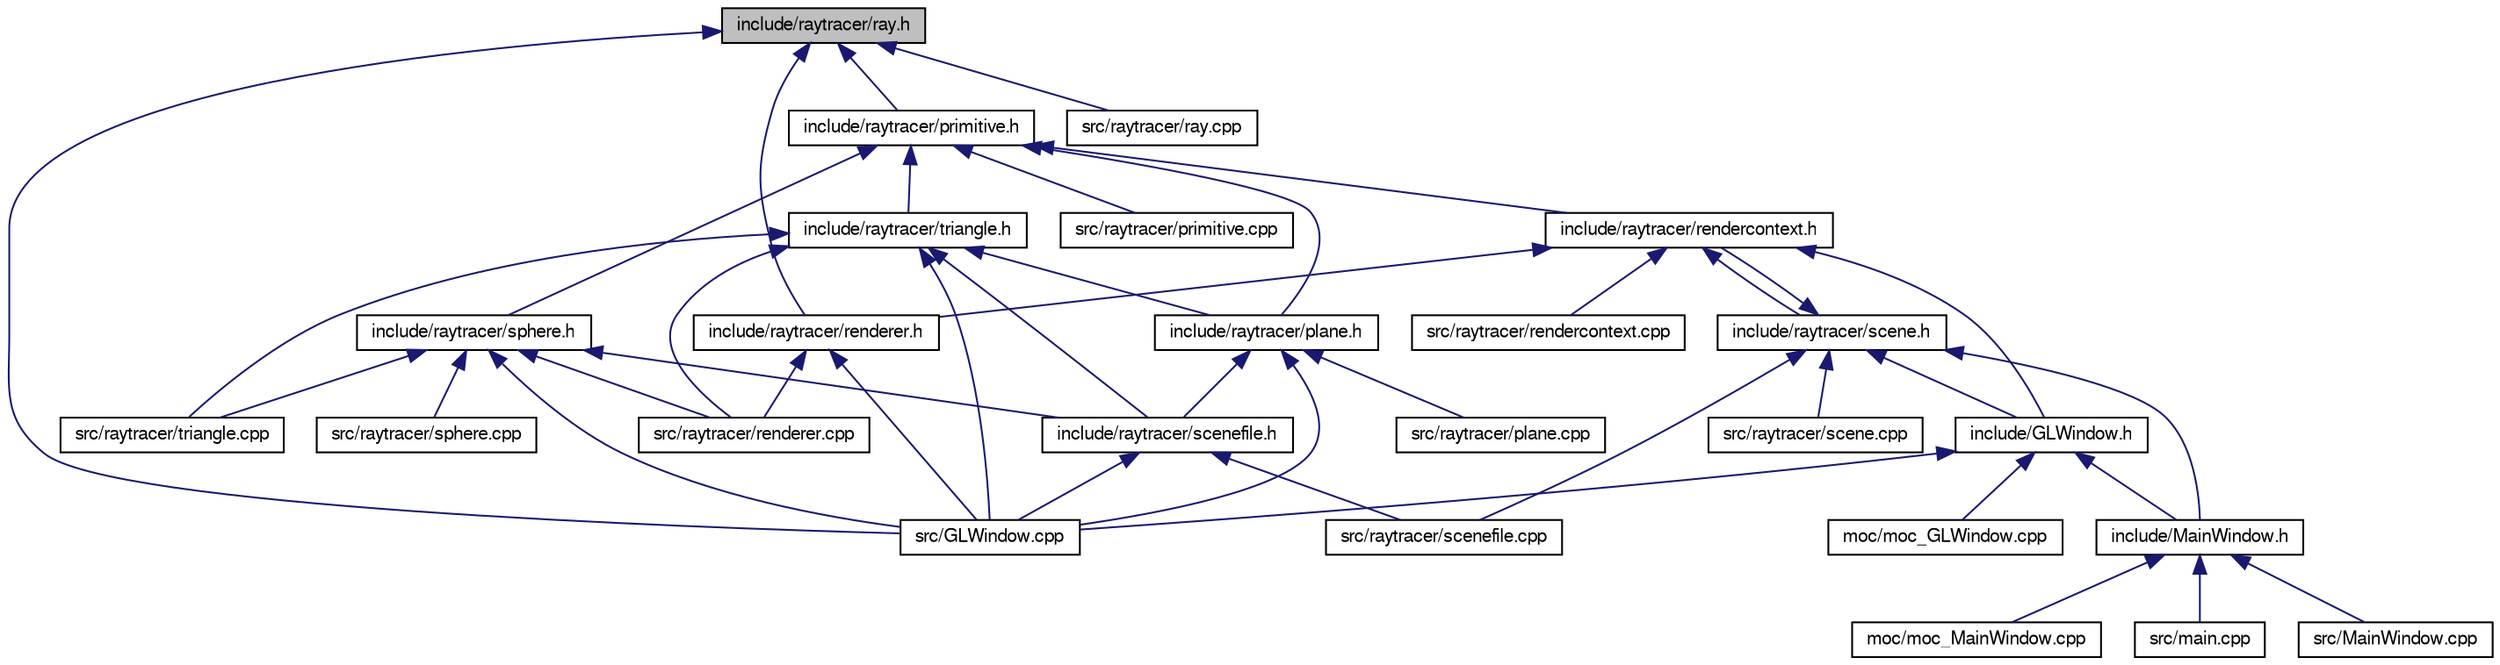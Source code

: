 digraph "include/raytracer/ray.h"
{
  edge [fontname="FreeSans",fontsize="10",labelfontname="FreeSans",labelfontsize="10"];
  node [fontname="FreeSans",fontsize="10",shape=record];
  Node1 [label="include/raytracer/ray.h",height=0.2,width=0.4,color="black", fillcolor="grey75", style="filled", fontcolor="black"];
  Node1 -> Node2 [dir="back",color="midnightblue",fontsize="10",style="solid",fontname="FreeSans"];
  Node2 [label="include/raytracer/primitive.h",height=0.2,width=0.4,color="black", fillcolor="white", style="filled",URL="$primitive_8h.html"];
  Node2 -> Node3 [dir="back",color="midnightblue",fontsize="10",style="solid",fontname="FreeSans"];
  Node3 [label="include/raytracer/rendercontext.h",height=0.2,width=0.4,color="black", fillcolor="white", style="filled",URL="$rendercontext_8h.html"];
  Node3 -> Node4 [dir="back",color="midnightblue",fontsize="10",style="solid",fontname="FreeSans"];
  Node4 [label="include/raytracer/scene.h",height=0.2,width=0.4,color="black", fillcolor="white", style="filled",URL="$scene_8h.html"];
  Node4 -> Node5 [dir="back",color="midnightblue",fontsize="10",style="solid",fontname="FreeSans"];
  Node5 [label="include/GLWindow.h",height=0.2,width=0.4,color="black", fillcolor="white", style="filled",URL="$GLWindow_8h.html",tooltip="a basic Qt GL window class for ngl demos "];
  Node5 -> Node6 [dir="back",color="midnightblue",fontsize="10",style="solid",fontname="FreeSans"];
  Node6 [label="include/MainWindow.h",height=0.2,width=0.4,color="black", fillcolor="white", style="filled",URL="$MainWindow_8h.html",tooltip="The main class for our UI window. "];
  Node6 -> Node7 [dir="back",color="midnightblue",fontsize="10",style="solid",fontname="FreeSans"];
  Node7 [label="moc/moc_MainWindow.cpp",height=0.2,width=0.4,color="black", fillcolor="white", style="filled",URL="$moc__MainWindow_8cpp.html"];
  Node6 -> Node8 [dir="back",color="midnightblue",fontsize="10",style="solid",fontname="FreeSans"];
  Node8 [label="src/main.cpp",height=0.2,width=0.4,color="black", fillcolor="white", style="filled",URL="$main_8cpp.html",tooltip="construct the new MainWindow and pass control to it "];
  Node6 -> Node9 [dir="back",color="midnightblue",fontsize="10",style="solid",fontname="FreeSans"];
  Node9 [label="src/MainWindow.cpp",height=0.2,width=0.4,color="black", fillcolor="white", style="filled",URL="$MainWindow_8cpp.html",tooltip="basic implementation file for the MainWindow class "];
  Node5 -> Node10 [dir="back",color="midnightblue",fontsize="10",style="solid",fontname="FreeSans"];
  Node10 [label="moc/moc_GLWindow.cpp",height=0.2,width=0.4,color="black", fillcolor="white", style="filled",URL="$moc__GLWindow_8cpp.html"];
  Node5 -> Node11 [dir="back",color="midnightblue",fontsize="10",style="solid",fontname="FreeSans"];
  Node11 [label="src/GLWindow.cpp",height=0.2,width=0.4,color="black", fillcolor="white", style="filled",URL="$GLWindow_8cpp.html",tooltip="basic implementation file for the GLWindow class "];
  Node4 -> Node3 [dir="back",color="midnightblue",fontsize="10",style="solid",fontname="FreeSans"];
  Node4 -> Node6 [dir="back",color="midnightblue",fontsize="10",style="solid",fontname="FreeSans"];
  Node4 -> Node12 [dir="back",color="midnightblue",fontsize="10",style="solid",fontname="FreeSans"];
  Node12 [label="src/raytracer/scene.cpp",height=0.2,width=0.4,color="black", fillcolor="white", style="filled",URL="$scene_8cpp.html"];
  Node4 -> Node13 [dir="back",color="midnightblue",fontsize="10",style="solid",fontname="FreeSans"];
  Node13 [label="src/raytracer/scenefile.cpp",height=0.2,width=0.4,color="black", fillcolor="white", style="filled",URL="$scenefile_8cpp.html"];
  Node3 -> Node5 [dir="back",color="midnightblue",fontsize="10",style="solid",fontname="FreeSans"];
  Node3 -> Node14 [dir="back",color="midnightblue",fontsize="10",style="solid",fontname="FreeSans"];
  Node14 [label="include/raytracer/renderer.h",height=0.2,width=0.4,color="black", fillcolor="white", style="filled",URL="$renderer_8h.html"];
  Node14 -> Node11 [dir="back",color="midnightblue",fontsize="10",style="solid",fontname="FreeSans"];
  Node14 -> Node15 [dir="back",color="midnightblue",fontsize="10",style="solid",fontname="FreeSans"];
  Node15 [label="src/raytracer/renderer.cpp",height=0.2,width=0.4,color="black", fillcolor="white", style="filled",URL="$renderer_8cpp.html"];
  Node3 -> Node16 [dir="back",color="midnightblue",fontsize="10",style="solid",fontname="FreeSans"];
  Node16 [label="src/raytracer/rendercontext.cpp",height=0.2,width=0.4,color="black", fillcolor="white", style="filled",URL="$rendercontext_8cpp.html"];
  Node2 -> Node17 [dir="back",color="midnightblue",fontsize="10",style="solid",fontname="FreeSans"];
  Node17 [label="include/raytracer/plane.h",height=0.2,width=0.4,color="black", fillcolor="white", style="filled",URL="$plane_8h.html"];
  Node17 -> Node18 [dir="back",color="midnightblue",fontsize="10",style="solid",fontname="FreeSans"];
  Node18 [label="include/raytracer/scenefile.h",height=0.2,width=0.4,color="black", fillcolor="white", style="filled",URL="$scenefile_8h.html"];
  Node18 -> Node11 [dir="back",color="midnightblue",fontsize="10",style="solid",fontname="FreeSans"];
  Node18 -> Node13 [dir="back",color="midnightblue",fontsize="10",style="solid",fontname="FreeSans"];
  Node17 -> Node11 [dir="back",color="midnightblue",fontsize="10",style="solid",fontname="FreeSans"];
  Node17 -> Node19 [dir="back",color="midnightblue",fontsize="10",style="solid",fontname="FreeSans"];
  Node19 [label="src/raytracer/plane.cpp",height=0.2,width=0.4,color="black", fillcolor="white", style="filled",URL="$plane_8cpp.html"];
  Node2 -> Node20 [dir="back",color="midnightblue",fontsize="10",style="solid",fontname="FreeSans"];
  Node20 [label="include/raytracer/sphere.h",height=0.2,width=0.4,color="black", fillcolor="white", style="filled",URL="$sphere_8h.html"];
  Node20 -> Node18 [dir="back",color="midnightblue",fontsize="10",style="solid",fontname="FreeSans"];
  Node20 -> Node11 [dir="back",color="midnightblue",fontsize="10",style="solid",fontname="FreeSans"];
  Node20 -> Node15 [dir="back",color="midnightblue",fontsize="10",style="solid",fontname="FreeSans"];
  Node20 -> Node21 [dir="back",color="midnightblue",fontsize="10",style="solid",fontname="FreeSans"];
  Node21 [label="src/raytracer/sphere.cpp",height=0.2,width=0.4,color="black", fillcolor="white", style="filled",URL="$sphere_8cpp.html"];
  Node20 -> Node22 [dir="back",color="midnightblue",fontsize="10",style="solid",fontname="FreeSans"];
  Node22 [label="src/raytracer/triangle.cpp",height=0.2,width=0.4,color="black", fillcolor="white", style="filled",URL="$triangle_8cpp.html"];
  Node2 -> Node23 [dir="back",color="midnightblue",fontsize="10",style="solid",fontname="FreeSans"];
  Node23 [label="include/raytracer/triangle.h",height=0.2,width=0.4,color="black", fillcolor="white", style="filled",URL="$triangle_8h.html"];
  Node23 -> Node17 [dir="back",color="midnightblue",fontsize="10",style="solid",fontname="FreeSans"];
  Node23 -> Node18 [dir="back",color="midnightblue",fontsize="10",style="solid",fontname="FreeSans"];
  Node23 -> Node11 [dir="back",color="midnightblue",fontsize="10",style="solid",fontname="FreeSans"];
  Node23 -> Node15 [dir="back",color="midnightblue",fontsize="10",style="solid",fontname="FreeSans"];
  Node23 -> Node22 [dir="back",color="midnightblue",fontsize="10",style="solid",fontname="FreeSans"];
  Node2 -> Node24 [dir="back",color="midnightblue",fontsize="10",style="solid",fontname="FreeSans"];
  Node24 [label="src/raytracer/primitive.cpp",height=0.2,width=0.4,color="black", fillcolor="white", style="filled",URL="$primitive_8cpp.html"];
  Node1 -> Node14 [dir="back",color="midnightblue",fontsize="10",style="solid",fontname="FreeSans"];
  Node1 -> Node11 [dir="back",color="midnightblue",fontsize="10",style="solid",fontname="FreeSans"];
  Node1 -> Node25 [dir="back",color="midnightblue",fontsize="10",style="solid",fontname="FreeSans"];
  Node25 [label="src/raytracer/ray.cpp",height=0.2,width=0.4,color="black", fillcolor="white", style="filled",URL="$ray_8cpp.html"];
}
